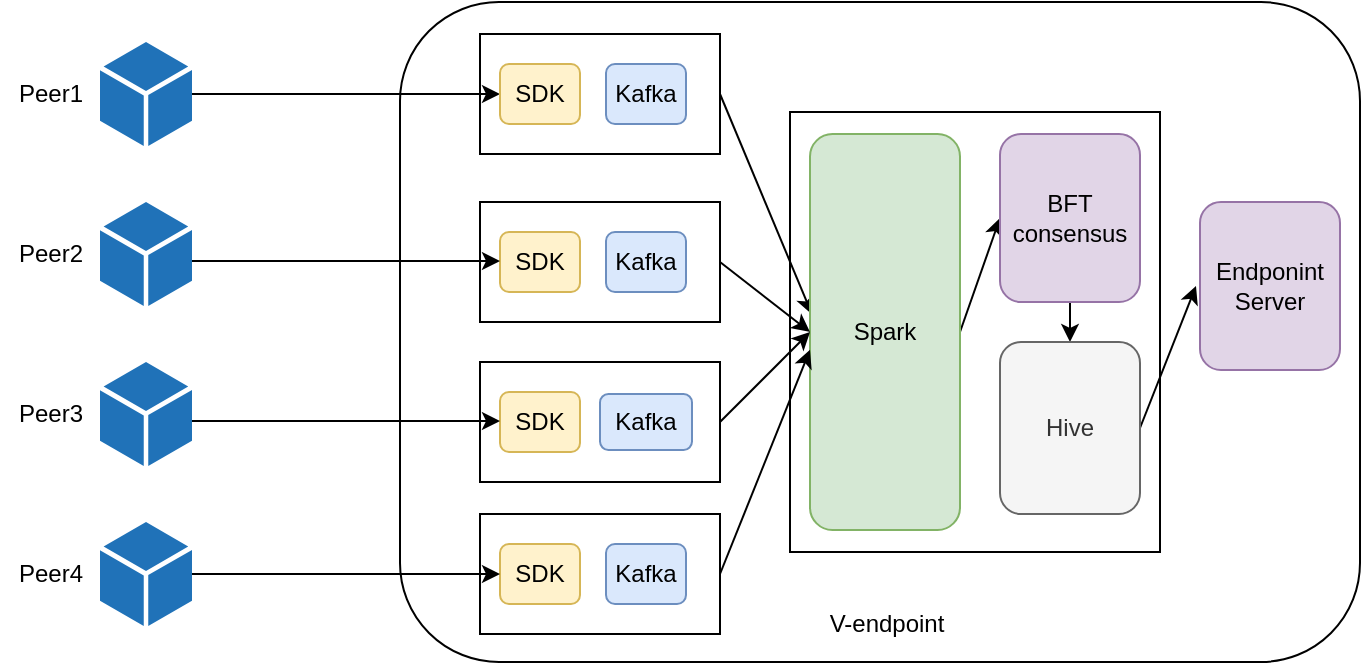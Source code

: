 <mxfile version="12.4.8" type="github" pages="2">
  <diagram id="i6vFmQsRjT_vgaygAgDD" name="Page-1">
    <mxGraphModel dx="932" dy="485" grid="1" gridSize="10" guides="1" tooltips="1" connect="1" arrows="1" fold="1" page="1" pageScale="1" pageWidth="827" pageHeight="583" math="0" shadow="0">
      <root>
        <mxCell id="0"/>
        <mxCell id="1" parent="0"/>
        <mxCell id="681FL828cPBjvCGzYPSx-2" value="" style="pointerEvents=1;shadow=0;dashed=0;html=1;strokeColor=none;labelPosition=center;verticalLabelPosition=bottom;verticalAlign=top;outlineConnect=0;align=center;shape=mxgraph.office.concepts.node_generic;fillColor=#2072B8;" parent="1" vertex="1">
          <mxGeometry x="122" y="130" width="46" height="52" as="geometry"/>
        </mxCell>
        <mxCell id="681FL828cPBjvCGzYPSx-3" value="" style="pointerEvents=1;shadow=0;dashed=0;html=1;strokeColor=none;labelPosition=center;verticalLabelPosition=bottom;verticalAlign=top;outlineConnect=0;align=center;shape=mxgraph.office.concepts.node_generic;fillColor=#2072B8;" parent="1" vertex="1">
          <mxGeometry x="122" y="290" width="46" height="52" as="geometry"/>
        </mxCell>
        <mxCell id="681FL828cPBjvCGzYPSx-4" value="" style="pointerEvents=1;shadow=0;dashed=0;html=1;strokeColor=none;labelPosition=center;verticalLabelPosition=bottom;verticalAlign=top;outlineConnect=0;align=center;shape=mxgraph.office.concepts.node_generic;fillColor=#2072B8;" parent="1" vertex="1">
          <mxGeometry x="122" y="210" width="46" height="52" as="geometry"/>
        </mxCell>
        <mxCell id="681FL828cPBjvCGzYPSx-5" value="" style="pointerEvents=1;shadow=0;dashed=0;html=1;strokeColor=none;labelPosition=center;verticalLabelPosition=bottom;verticalAlign=top;outlineConnect=0;align=center;shape=mxgraph.office.concepts.node_generic;fillColor=#2072B8;" parent="1" vertex="1">
          <mxGeometry x="122" y="370" width="46" height="52" as="geometry"/>
        </mxCell>
        <mxCell id="681FL828cPBjvCGzYPSx-6" value="Peer1" style="text;html=1;align=center;verticalAlign=middle;resizable=0;points=[];autosize=1;" parent="1" vertex="1">
          <mxGeometry x="72" y="146" width="50" height="20" as="geometry"/>
        </mxCell>
        <mxCell id="681FL828cPBjvCGzYPSx-8" value="Peer4" style="text;html=1;align=center;verticalAlign=middle;resizable=0;points=[];autosize=1;" parent="1" vertex="1">
          <mxGeometry x="72" y="386" width="50" height="20" as="geometry"/>
        </mxCell>
        <mxCell id="681FL828cPBjvCGzYPSx-9" value="Peer3" style="text;html=1;align=center;verticalAlign=middle;resizable=0;points=[];autosize=1;" parent="1" vertex="1">
          <mxGeometry x="72" y="306" width="50" height="20" as="geometry"/>
        </mxCell>
        <mxCell id="681FL828cPBjvCGzYPSx-10" value="Peer2" style="text;html=1;align=center;verticalAlign=middle;resizable=0;points=[];autosize=1;" parent="1" vertex="1">
          <mxGeometry x="72" y="226" width="50" height="20" as="geometry"/>
        </mxCell>
        <mxCell id="681FL828cPBjvCGzYPSx-12" value="" style="rounded=1;whiteSpace=wrap;html=1;" parent="1" vertex="1">
          <mxGeometry x="272" y="110" width="480" height="330" as="geometry"/>
        </mxCell>
        <mxCell id="681FL828cPBjvCGzYPSx-14" value="V-endpoint" style="text;html=1;align=center;verticalAlign=middle;resizable=0;points=[];autosize=1;" parent="1" vertex="1">
          <mxGeometry x="479.5" y="411" width="70" height="20" as="geometry"/>
        </mxCell>
        <mxCell id="681FL828cPBjvCGzYPSx-15" value="" style="rounded=0;whiteSpace=wrap;html=1;" parent="1" vertex="1">
          <mxGeometry x="312" y="126" width="120" height="60" as="geometry"/>
        </mxCell>
        <mxCell id="681FL828cPBjvCGzYPSx-21" style="edgeStyle=orthogonalEdgeStyle;rounded=0;orthogonalLoop=1;jettySize=auto;html=1;exitX=0;exitY=0.5;exitDx=0;exitDy=0;startArrow=classic;startFill=1;endArrow=none;endFill=0;" parent="1" source="681FL828cPBjvCGzYPSx-19" target="681FL828cPBjvCGzYPSx-2" edge="1">
          <mxGeometry relative="1" as="geometry"/>
        </mxCell>
        <mxCell id="681FL828cPBjvCGzYPSx-19" value="SDK" style="rounded=1;whiteSpace=wrap;html=1;fillColor=#fff2cc;strokeColor=#d6b656;" parent="1" vertex="1">
          <mxGeometry x="322" y="141" width="40" height="30" as="geometry"/>
        </mxCell>
        <mxCell id="681FL828cPBjvCGzYPSx-22" value="" style="rounded=0;whiteSpace=wrap;html=1;" parent="1" vertex="1">
          <mxGeometry x="467" y="165" width="185" height="220" as="geometry"/>
        </mxCell>
        <mxCell id="681FL828cPBjvCGzYPSx-44" style="edgeStyle=none;rounded=0;orthogonalLoop=1;jettySize=auto;html=1;exitX=1;exitY=0.5;exitDx=0;exitDy=0;startArrow=none;startFill=0;endArrow=classic;endFill=1;entryX=0.013;entryY=0.455;entryDx=0;entryDy=0;entryPerimeter=0;" parent="1" source="681FL828cPBjvCGzYPSx-15" target="681FL828cPBjvCGzYPSx-24" edge="1">
          <mxGeometry relative="1" as="geometry"/>
        </mxCell>
        <mxCell id="681FL828cPBjvCGzYPSx-23" value="Kafka" style="rounded=1;whiteSpace=wrap;html=1;fillColor=#dae8fc;strokeColor=#6c8ebf;" parent="1" vertex="1">
          <mxGeometry x="375" y="141" width="40" height="30" as="geometry"/>
        </mxCell>
        <mxCell id="681FL828cPBjvCGzYPSx-48" style="edgeStyle=none;rounded=0;orthogonalLoop=1;jettySize=auto;html=1;exitX=1;exitY=0.5;exitDx=0;exitDy=0;entryX=0;entryY=0.5;entryDx=0;entryDy=0;startArrow=none;startFill=0;endArrow=classic;endFill=1;" parent="1" source="681FL828cPBjvCGzYPSx-24" target="681FL828cPBjvCGzYPSx-25" edge="1">
          <mxGeometry relative="1" as="geometry"/>
        </mxCell>
        <mxCell id="681FL828cPBjvCGzYPSx-24" value="Spark" style="rounded=1;whiteSpace=wrap;html=1;fillColor=#d5e8d4;strokeColor=#82b366;" parent="1" vertex="1">
          <mxGeometry x="477" y="176" width="75" height="198" as="geometry"/>
        </mxCell>
        <mxCell id="681FL828cPBjvCGzYPSx-49" style="edgeStyle=none;rounded=0;orthogonalLoop=1;jettySize=auto;html=1;exitX=0.5;exitY=1;exitDx=0;exitDy=0;entryX=0.5;entryY=0;entryDx=0;entryDy=0;startArrow=none;startFill=0;endArrow=classic;endFill=1;" parent="1" source="681FL828cPBjvCGzYPSx-25" target="681FL828cPBjvCGzYPSx-26" edge="1">
          <mxGeometry relative="1" as="geometry"/>
        </mxCell>
        <mxCell id="681FL828cPBjvCGzYPSx-25" value="BFT consensus" style="rounded=1;whiteSpace=wrap;html=1;fillColor=#e1d5e7;strokeColor=#9673a6;" parent="1" vertex="1">
          <mxGeometry x="572" y="176" width="70" height="84" as="geometry"/>
        </mxCell>
        <mxCell id="681FL828cPBjvCGzYPSx-51" style="edgeStyle=none;rounded=0;orthogonalLoop=1;jettySize=auto;html=1;exitX=1;exitY=0.5;exitDx=0;exitDy=0;startArrow=none;startFill=0;endArrow=classic;endFill=1;" parent="1" source="681FL828cPBjvCGzYPSx-26" edge="1">
          <mxGeometry relative="1" as="geometry">
            <mxPoint x="670" y="252" as="targetPoint"/>
          </mxGeometry>
        </mxCell>
        <mxCell id="681FL828cPBjvCGzYPSx-26" value="Hive" style="rounded=1;whiteSpace=wrap;html=1;fillColor=#f5f5f5;strokeColor=#666666;fontColor=#333333;" parent="1" vertex="1">
          <mxGeometry x="572" y="280" width="70" height="86" as="geometry"/>
        </mxCell>
        <mxCell id="681FL828cPBjvCGzYPSx-45" style="edgeStyle=none;rounded=0;orthogonalLoop=1;jettySize=auto;html=1;exitX=1;exitY=0.5;exitDx=0;exitDy=0;entryX=0;entryY=0.5;entryDx=0;entryDy=0;startArrow=none;startFill=0;endArrow=classic;endFill=1;" parent="1" source="681FL828cPBjvCGzYPSx-28" target="681FL828cPBjvCGzYPSx-24" edge="1">
          <mxGeometry relative="1" as="geometry"/>
        </mxCell>
        <mxCell id="681FL828cPBjvCGzYPSx-28" value="" style="rounded=0;whiteSpace=wrap;html=1;" parent="1" vertex="1">
          <mxGeometry x="312" y="210" width="120" height="60" as="geometry"/>
        </mxCell>
        <mxCell id="681FL828cPBjvCGzYPSx-29" value="SDK" style="rounded=1;whiteSpace=wrap;html=1;fillColor=#fff2cc;strokeColor=#d6b656;" parent="1" vertex="1">
          <mxGeometry x="322" y="225" width="40" height="30" as="geometry"/>
        </mxCell>
        <mxCell id="681FL828cPBjvCGzYPSx-30" value="Kafka" style="rounded=1;whiteSpace=wrap;html=1;fillColor=#dae8fc;strokeColor=#6c8ebf;" parent="1" vertex="1">
          <mxGeometry x="375" y="225" width="40" height="30" as="geometry"/>
        </mxCell>
        <mxCell id="681FL828cPBjvCGzYPSx-46" style="edgeStyle=none;rounded=0;orthogonalLoop=1;jettySize=auto;html=1;exitX=1;exitY=0.5;exitDx=0;exitDy=0;entryX=0;entryY=0.5;entryDx=0;entryDy=0;startArrow=none;startFill=0;endArrow=classic;endFill=1;" parent="1" source="681FL828cPBjvCGzYPSx-31" target="681FL828cPBjvCGzYPSx-24" edge="1">
          <mxGeometry relative="1" as="geometry"/>
        </mxCell>
        <mxCell id="681FL828cPBjvCGzYPSx-31" value="" style="rounded=0;whiteSpace=wrap;html=1;" parent="1" vertex="1">
          <mxGeometry x="312" y="290" width="120" height="60" as="geometry"/>
        </mxCell>
        <mxCell id="681FL828cPBjvCGzYPSx-32" value="SDK" style="rounded=1;whiteSpace=wrap;html=1;fillColor=#fff2cc;strokeColor=#d6b656;" parent="1" vertex="1">
          <mxGeometry x="322" y="305" width="40" height="30" as="geometry"/>
        </mxCell>
        <mxCell id="681FL828cPBjvCGzYPSx-33" value="Kafka" style="rounded=1;whiteSpace=wrap;html=1;fillColor=#dae8fc;strokeColor=#6c8ebf;" parent="1" vertex="1">
          <mxGeometry x="372" y="306" width="46" height="28" as="geometry"/>
        </mxCell>
        <mxCell id="681FL828cPBjvCGzYPSx-47" style="edgeStyle=none;rounded=0;orthogonalLoop=1;jettySize=auto;html=1;exitX=1;exitY=0.5;exitDx=0;exitDy=0;startArrow=none;startFill=0;endArrow=classic;endFill=1;entryX=0;entryY=0.545;entryDx=0;entryDy=0;entryPerimeter=0;" parent="1" source="681FL828cPBjvCGzYPSx-34" target="681FL828cPBjvCGzYPSx-24" edge="1">
          <mxGeometry relative="1" as="geometry">
            <mxPoint x="472" y="220" as="targetPoint"/>
          </mxGeometry>
        </mxCell>
        <mxCell id="681FL828cPBjvCGzYPSx-34" value="" style="rounded=0;whiteSpace=wrap;html=1;" parent="1" vertex="1">
          <mxGeometry x="312" y="366" width="120" height="60" as="geometry"/>
        </mxCell>
        <mxCell id="681FL828cPBjvCGzYPSx-35" value="SDK" style="rounded=1;whiteSpace=wrap;html=1;fillColor=#fff2cc;strokeColor=#d6b656;" parent="1" vertex="1">
          <mxGeometry x="322" y="381" width="40" height="30" as="geometry"/>
        </mxCell>
        <mxCell id="681FL828cPBjvCGzYPSx-36" value="Kafka" style="rounded=1;whiteSpace=wrap;html=1;fillColor=#dae8fc;strokeColor=#6c8ebf;" parent="1" vertex="1">
          <mxGeometry x="375" y="381" width="40" height="30" as="geometry"/>
        </mxCell>
        <mxCell id="681FL828cPBjvCGzYPSx-38" style="edgeStyle=orthogonalEdgeStyle;rounded=0;orthogonalLoop=1;jettySize=auto;html=1;exitX=0;exitY=0.5;exitDx=0;exitDy=0;startArrow=classic;startFill=1;endArrow=none;endFill=0;" parent="1" edge="1">
          <mxGeometry relative="1" as="geometry">
            <mxPoint x="322" y="239.5" as="sourcePoint"/>
            <mxPoint x="168" y="239.5" as="targetPoint"/>
          </mxGeometry>
        </mxCell>
        <mxCell id="681FL828cPBjvCGzYPSx-39" style="edgeStyle=orthogonalEdgeStyle;rounded=0;orthogonalLoop=1;jettySize=auto;html=1;exitX=0;exitY=0.5;exitDx=0;exitDy=0;startArrow=classic;startFill=1;endArrow=none;endFill=0;" parent="1" edge="1">
          <mxGeometry relative="1" as="geometry">
            <mxPoint x="322" y="319.5" as="sourcePoint"/>
            <mxPoint x="168" y="319.5" as="targetPoint"/>
          </mxGeometry>
        </mxCell>
        <mxCell id="681FL828cPBjvCGzYPSx-40" style="edgeStyle=orthogonalEdgeStyle;rounded=0;orthogonalLoop=1;jettySize=auto;html=1;startArrow=classic;startFill=1;endArrow=none;endFill=0;" parent="1" source="681FL828cPBjvCGzYPSx-35" edge="1">
          <mxGeometry relative="1" as="geometry">
            <mxPoint x="322" y="395.5" as="sourcePoint"/>
            <mxPoint x="168" y="396" as="targetPoint"/>
          </mxGeometry>
        </mxCell>
        <mxCell id="681FL828cPBjvCGzYPSx-50" value="Endponint Server" style="rounded=1;whiteSpace=wrap;html=1;fillColor=#e1d5e7;strokeColor=#9673a6;" parent="1" vertex="1">
          <mxGeometry x="672" y="210" width="70" height="84" as="geometry"/>
        </mxCell>
      </root>
    </mxGraphModel>
  </diagram>
  <diagram id="veJRXVSCNNJHc_qGnkLZ" name="FindTransaction">
    <mxGraphModel dx="932" dy="485" grid="1" gridSize="10" guides="1" tooltips="1" connect="1" arrows="1" fold="1" page="1" pageScale="1" pageWidth="827" pageHeight="583" math="0" shadow="0">
      <root>
        <mxCell id="ae6wDremw9DVQ-cxXHJR-0"/>
        <mxCell id="ae6wDremw9DVQ-cxXHJR-1" parent="ae6wDremw9DVQ-cxXHJR-0"/>
        <mxCell id="-rt2nV5kwDxt7cvcG7Ui-5" value="2" style="edgeStyle=orthogonalEdgeStyle;rounded=0;orthogonalLoop=1;jettySize=auto;html=1;entryX=0;entryY=0.5;entryDx=0;entryDy=0;" edge="1" parent="ae6wDremw9DVQ-cxXHJR-1" source="GR8uf2fE3fUd_3rm4j1n-0" target="w8zdz12hipfJzYUl-boB-0">
          <mxGeometry relative="1" as="geometry">
            <Array as="points">
              <mxPoint x="310" y="222"/>
              <mxPoint x="310" y="222"/>
            </Array>
          </mxGeometry>
        </mxCell>
        <mxCell id="GR8uf2fE3fUd_3rm4j1n-0" value="Hive" style="rounded=1;whiteSpace=wrap;html=1;fillColor=#f5f5f5;strokeColor=#666666;fontColor=#333333;" vertex="1" parent="ae6wDremw9DVQ-cxXHJR-1">
          <mxGeometry x="210" y="179" width="70" height="86" as="geometry"/>
        </mxCell>
        <mxCell id="w8zdz12hipfJzYUl-boB-0" value="Endponint Server" style="rounded=1;whiteSpace=wrap;html=1;fillColor=#e1d5e7;strokeColor=#9673a6;" vertex="1" parent="ae6wDremw9DVQ-cxXHJR-1">
          <mxGeometry x="350" y="180" width="70" height="84" as="geometry"/>
        </mxCell>
        <mxCell id="-rt2nV5kwDxt7cvcG7Ui-4" value="1" style="edgeStyle=orthogonalEdgeStyle;rounded=0;orthogonalLoop=1;jettySize=auto;html=1;" edge="1" parent="ae6wDremw9DVQ-cxXHJR-1" source="-rt2nV5kwDxt7cvcG7Ui-3" target="GR8uf2fE3fUd_3rm4j1n-0">
          <mxGeometry relative="1" as="geometry"/>
        </mxCell>
        <mxCell id="-rt2nV5kwDxt7cvcG7Ui-3" value="Spark" style="rounded=1;whiteSpace=wrap;html=1;fillColor=#d5e8d4;strokeColor=#82b366;" vertex="1" parent="ae6wDremw9DVQ-cxXHJR-1">
          <mxGeometry x="70" y="179" width="70" height="86" as="geometry"/>
        </mxCell>
        <mxCell id="tdC7KX4eWJNShUsFPoAm-0" value="" style="endArrow=classic;html=1;" edge="1" parent="ae6wDremw9DVQ-cxXHJR-1">
          <mxGeometry width="50" height="50" relative="1" as="geometry">
            <mxPoint x="20" y="280" as="sourcePoint"/>
            <mxPoint x="70" y="230" as="targetPoint"/>
            <Array as="points">
              <mxPoint x="40" y="260"/>
            </Array>
          </mxGeometry>
        </mxCell>
        <mxCell id="tdC7KX4eWJNShUsFPoAm-1" value="" style="endArrow=classic;html=1;" edge="1" parent="ae6wDremw9DVQ-cxXHJR-1">
          <mxGeometry width="50" height="50" relative="1" as="geometry">
            <mxPoint x="10" y="222" as="sourcePoint"/>
            <mxPoint x="70" y="222" as="targetPoint"/>
            <Array as="points"/>
          </mxGeometry>
        </mxCell>
        <mxCell id="tdC7KX4eWJNShUsFPoAm-2" value="" style="endArrow=classic;html=1;entryX=-0.014;entryY=0.407;entryDx=0;entryDy=0;entryPerimeter=0;" edge="1" parent="ae6wDremw9DVQ-cxXHJR-1" target="-rt2nV5kwDxt7cvcG7Ui-3">
          <mxGeometry width="50" height="50" relative="1" as="geometry">
            <mxPoint x="30" y="180" as="sourcePoint"/>
            <mxPoint x="80" y="232" as="targetPoint"/>
            <Array as="points"/>
          </mxGeometry>
        </mxCell>
      </root>
    </mxGraphModel>
  </diagram>
</mxfile>
